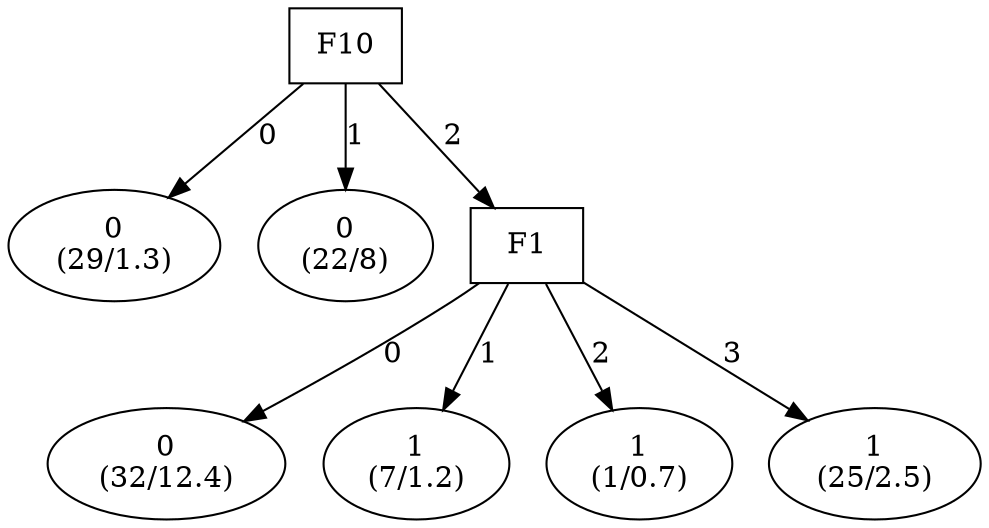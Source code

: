 digraph YaDT {
n0 [ shape=box, label="F10\n"]
n0 -> n1 [label="0"]
n1 [ shape=ellipse, label="0\n(29/1.3)"]
n0 -> n2 [label="1"]
n2 [ shape=ellipse, label="0\n(22/8)"]
n0 -> n3 [label="2"]
n3 [ shape=box, label="F1\n"]
n3 -> n4 [label="0"]
n4 [ shape=ellipse, label="0\n(32/12.4)"]
n3 -> n5 [label="1"]
n5 [ shape=ellipse, label="1\n(7/1.2)"]
n3 -> n6 [label="2"]
n6 [ shape=ellipse, label="1\n(1/0.7)"]
n3 -> n7 [label="3"]
n7 [ shape=ellipse, label="1\n(25/2.5)"]
}
